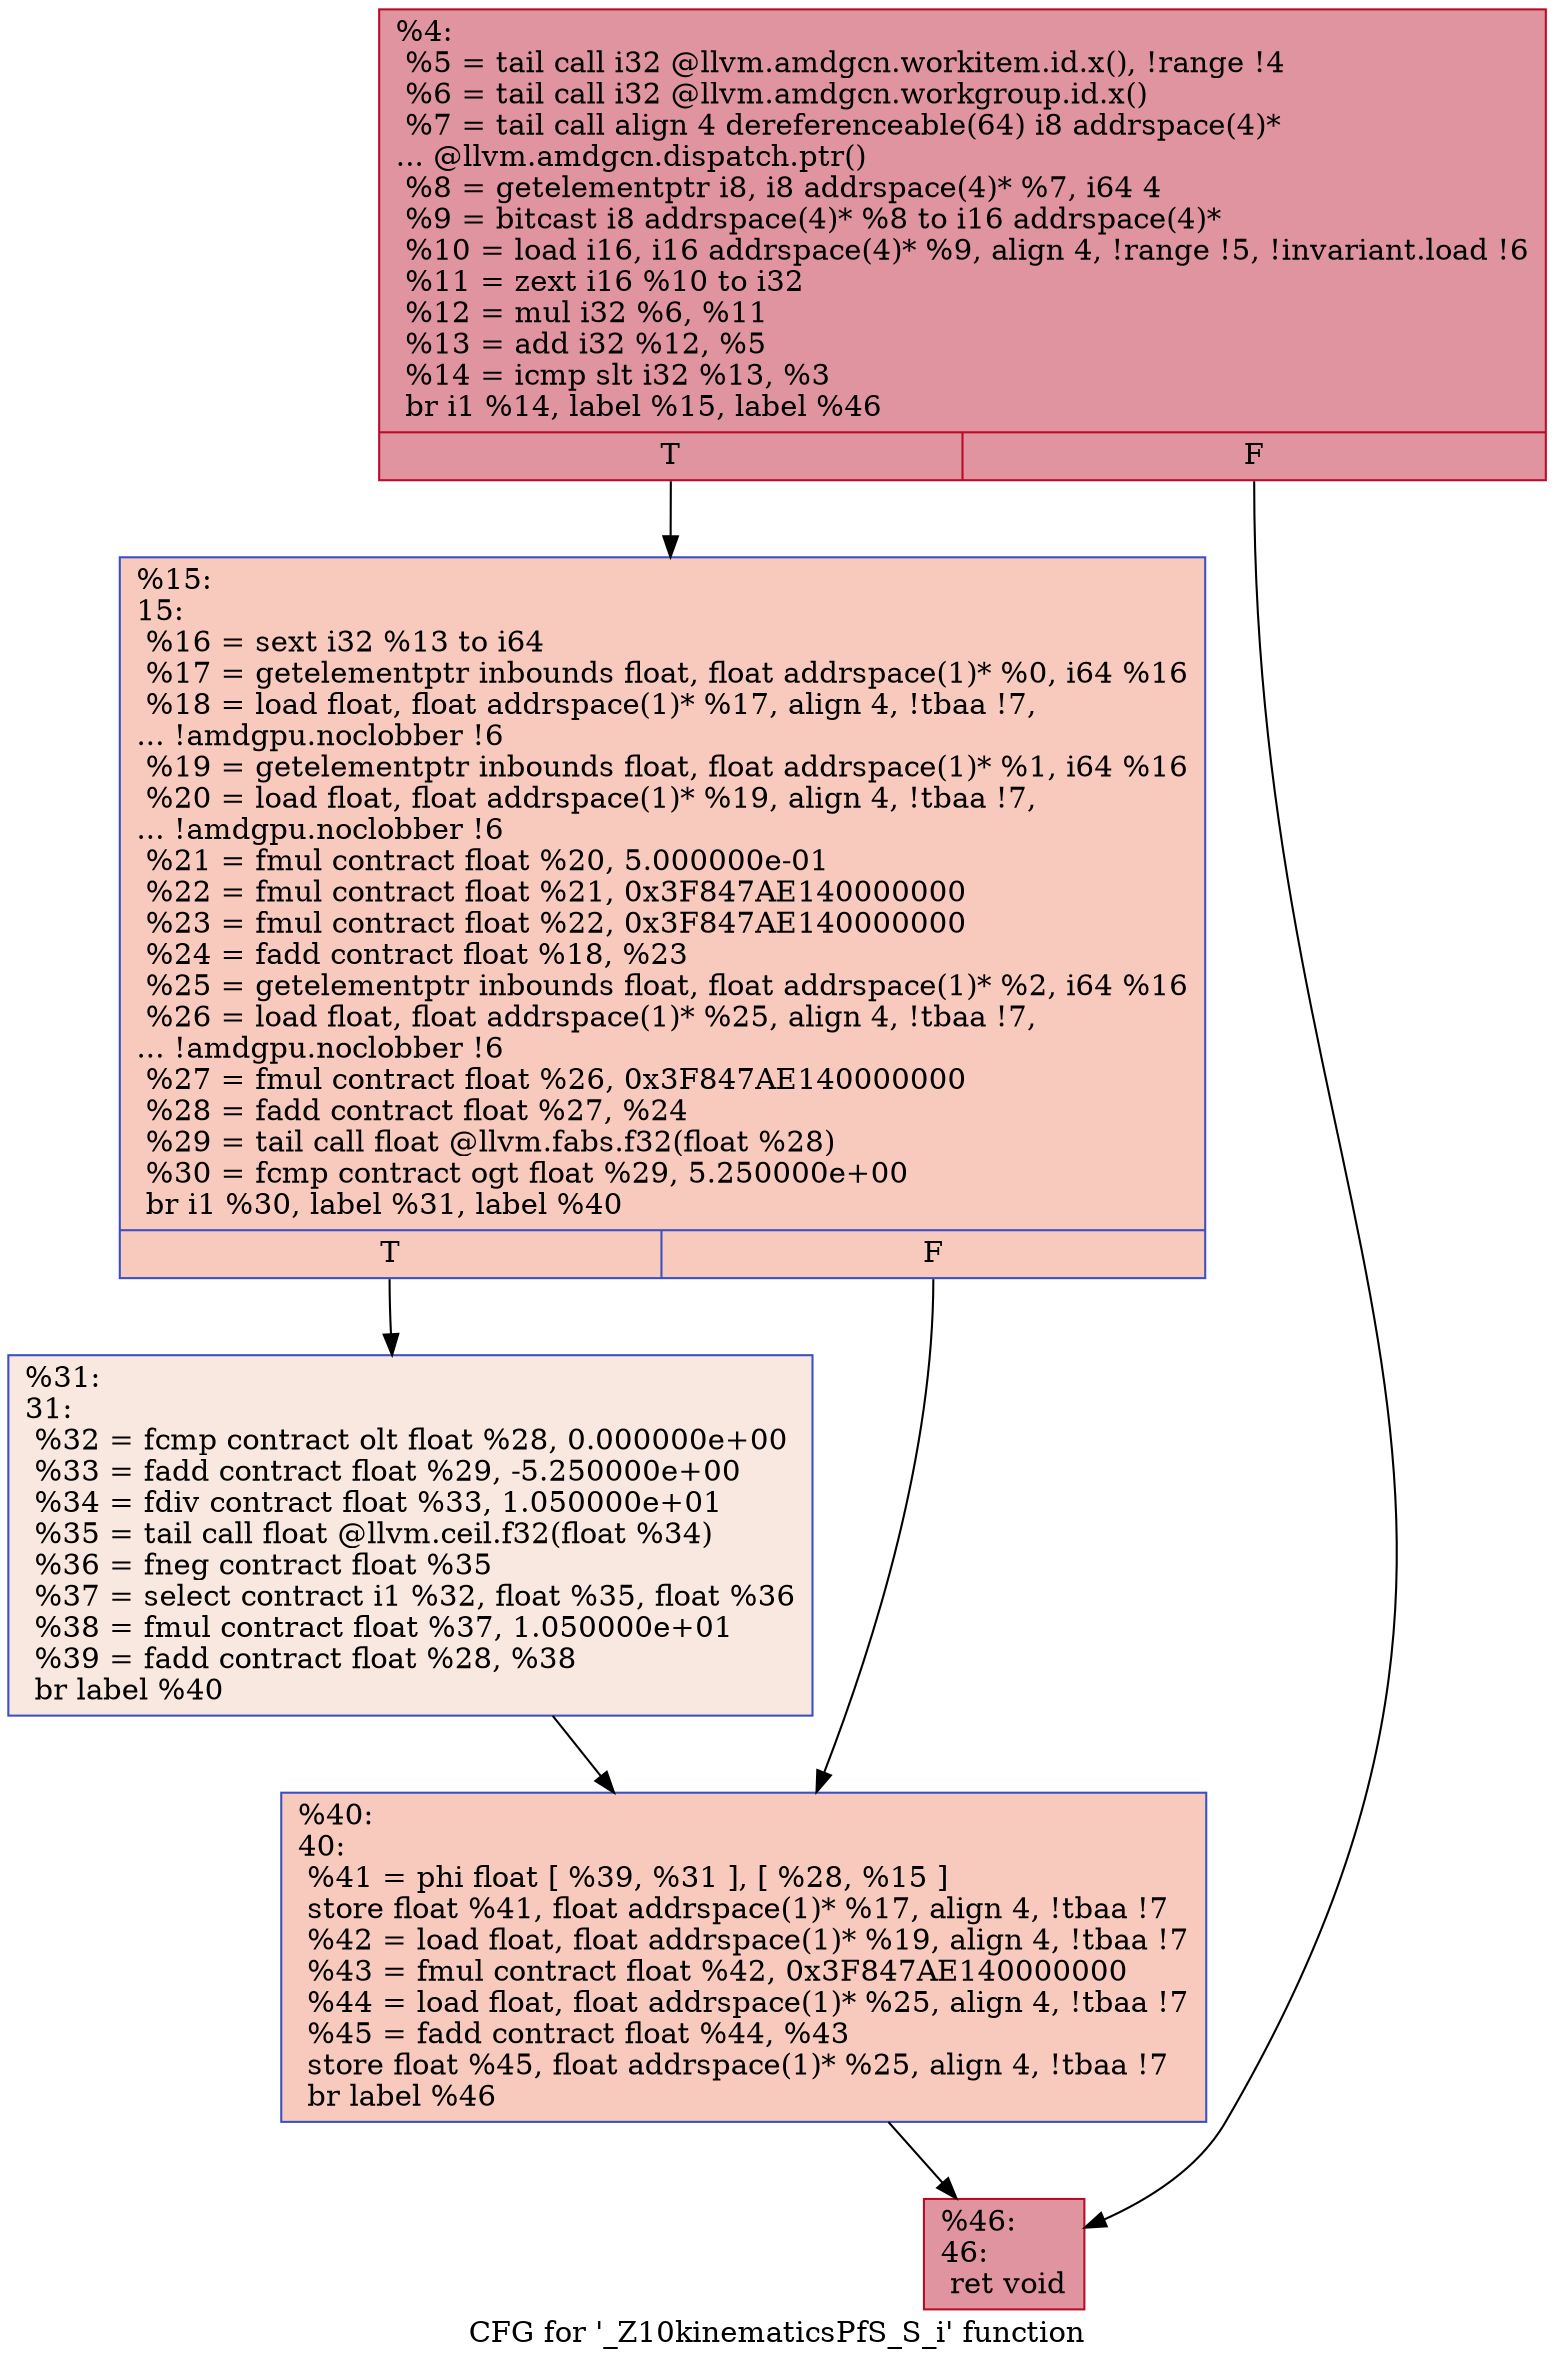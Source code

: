 digraph "CFG for '_Z10kinematicsPfS_S_i' function" {
	label="CFG for '_Z10kinematicsPfS_S_i' function";

	Node0x4542770 [shape=record,color="#b70d28ff", style=filled, fillcolor="#b70d2870",label="{%4:\l  %5 = tail call i32 @llvm.amdgcn.workitem.id.x(), !range !4\l  %6 = tail call i32 @llvm.amdgcn.workgroup.id.x()\l  %7 = tail call align 4 dereferenceable(64) i8 addrspace(4)*\l... @llvm.amdgcn.dispatch.ptr()\l  %8 = getelementptr i8, i8 addrspace(4)* %7, i64 4\l  %9 = bitcast i8 addrspace(4)* %8 to i16 addrspace(4)*\l  %10 = load i16, i16 addrspace(4)* %9, align 4, !range !5, !invariant.load !6\l  %11 = zext i16 %10 to i32\l  %12 = mul i32 %6, %11\l  %13 = add i32 %12, %5\l  %14 = icmp slt i32 %13, %3\l  br i1 %14, label %15, label %46\l|{<s0>T|<s1>F}}"];
	Node0x4542770:s0 -> Node0x45427c0;
	Node0x4542770:s1 -> Node0x4544700;
	Node0x45427c0 [shape=record,color="#3d50c3ff", style=filled, fillcolor="#ef886b70",label="{%15:\l15:                                               \l  %16 = sext i32 %13 to i64\l  %17 = getelementptr inbounds float, float addrspace(1)* %0, i64 %16\l  %18 = load float, float addrspace(1)* %17, align 4, !tbaa !7,\l... !amdgpu.noclobber !6\l  %19 = getelementptr inbounds float, float addrspace(1)* %1, i64 %16\l  %20 = load float, float addrspace(1)* %19, align 4, !tbaa !7,\l... !amdgpu.noclobber !6\l  %21 = fmul contract float %20, 5.000000e-01\l  %22 = fmul contract float %21, 0x3F847AE140000000\l  %23 = fmul contract float %22, 0x3F847AE140000000\l  %24 = fadd contract float %18, %23\l  %25 = getelementptr inbounds float, float addrspace(1)* %2, i64 %16\l  %26 = load float, float addrspace(1)* %25, align 4, !tbaa !7,\l... !amdgpu.noclobber !6\l  %27 = fmul contract float %26, 0x3F847AE140000000\l  %28 = fadd contract float %27, %24\l  %29 = tail call float @llvm.fabs.f32(float %28)\l  %30 = fcmp contract ogt float %29, 5.250000e+00\l  br i1 %30, label %31, label %40\l|{<s0>T|<s1>F}}"];
	Node0x45427c0:s0 -> Node0x4546b20;
	Node0x45427c0:s1 -> Node0x4546bb0;
	Node0x4546b20 [shape=record,color="#3d50c3ff", style=filled, fillcolor="#f1ccb870",label="{%31:\l31:                                               \l  %32 = fcmp contract olt float %28, 0.000000e+00\l  %33 = fadd contract float %29, -5.250000e+00\l  %34 = fdiv contract float %33, 1.050000e+01\l  %35 = tail call float @llvm.ceil.f32(float %34)\l  %36 = fneg contract float %35\l  %37 = select contract i1 %32, float %35, float %36\l  %38 = fmul contract float %37, 1.050000e+01\l  %39 = fadd contract float %28, %38\l  br label %40\l}"];
	Node0x4546b20 -> Node0x4546bb0;
	Node0x4546bb0 [shape=record,color="#3d50c3ff", style=filled, fillcolor="#ef886b70",label="{%40:\l40:                                               \l  %41 = phi float [ %39, %31 ], [ %28, %15 ]\l  store float %41, float addrspace(1)* %17, align 4, !tbaa !7\l  %42 = load float, float addrspace(1)* %19, align 4, !tbaa !7\l  %43 = fmul contract float %42, 0x3F847AE140000000\l  %44 = load float, float addrspace(1)* %25, align 4, !tbaa !7\l  %45 = fadd contract float %44, %43\l  store float %45, float addrspace(1)* %25, align 4, !tbaa !7\l  br label %46\l}"];
	Node0x4546bb0 -> Node0x4544700;
	Node0x4544700 [shape=record,color="#b70d28ff", style=filled, fillcolor="#b70d2870",label="{%46:\l46:                                               \l  ret void\l}"];
}
